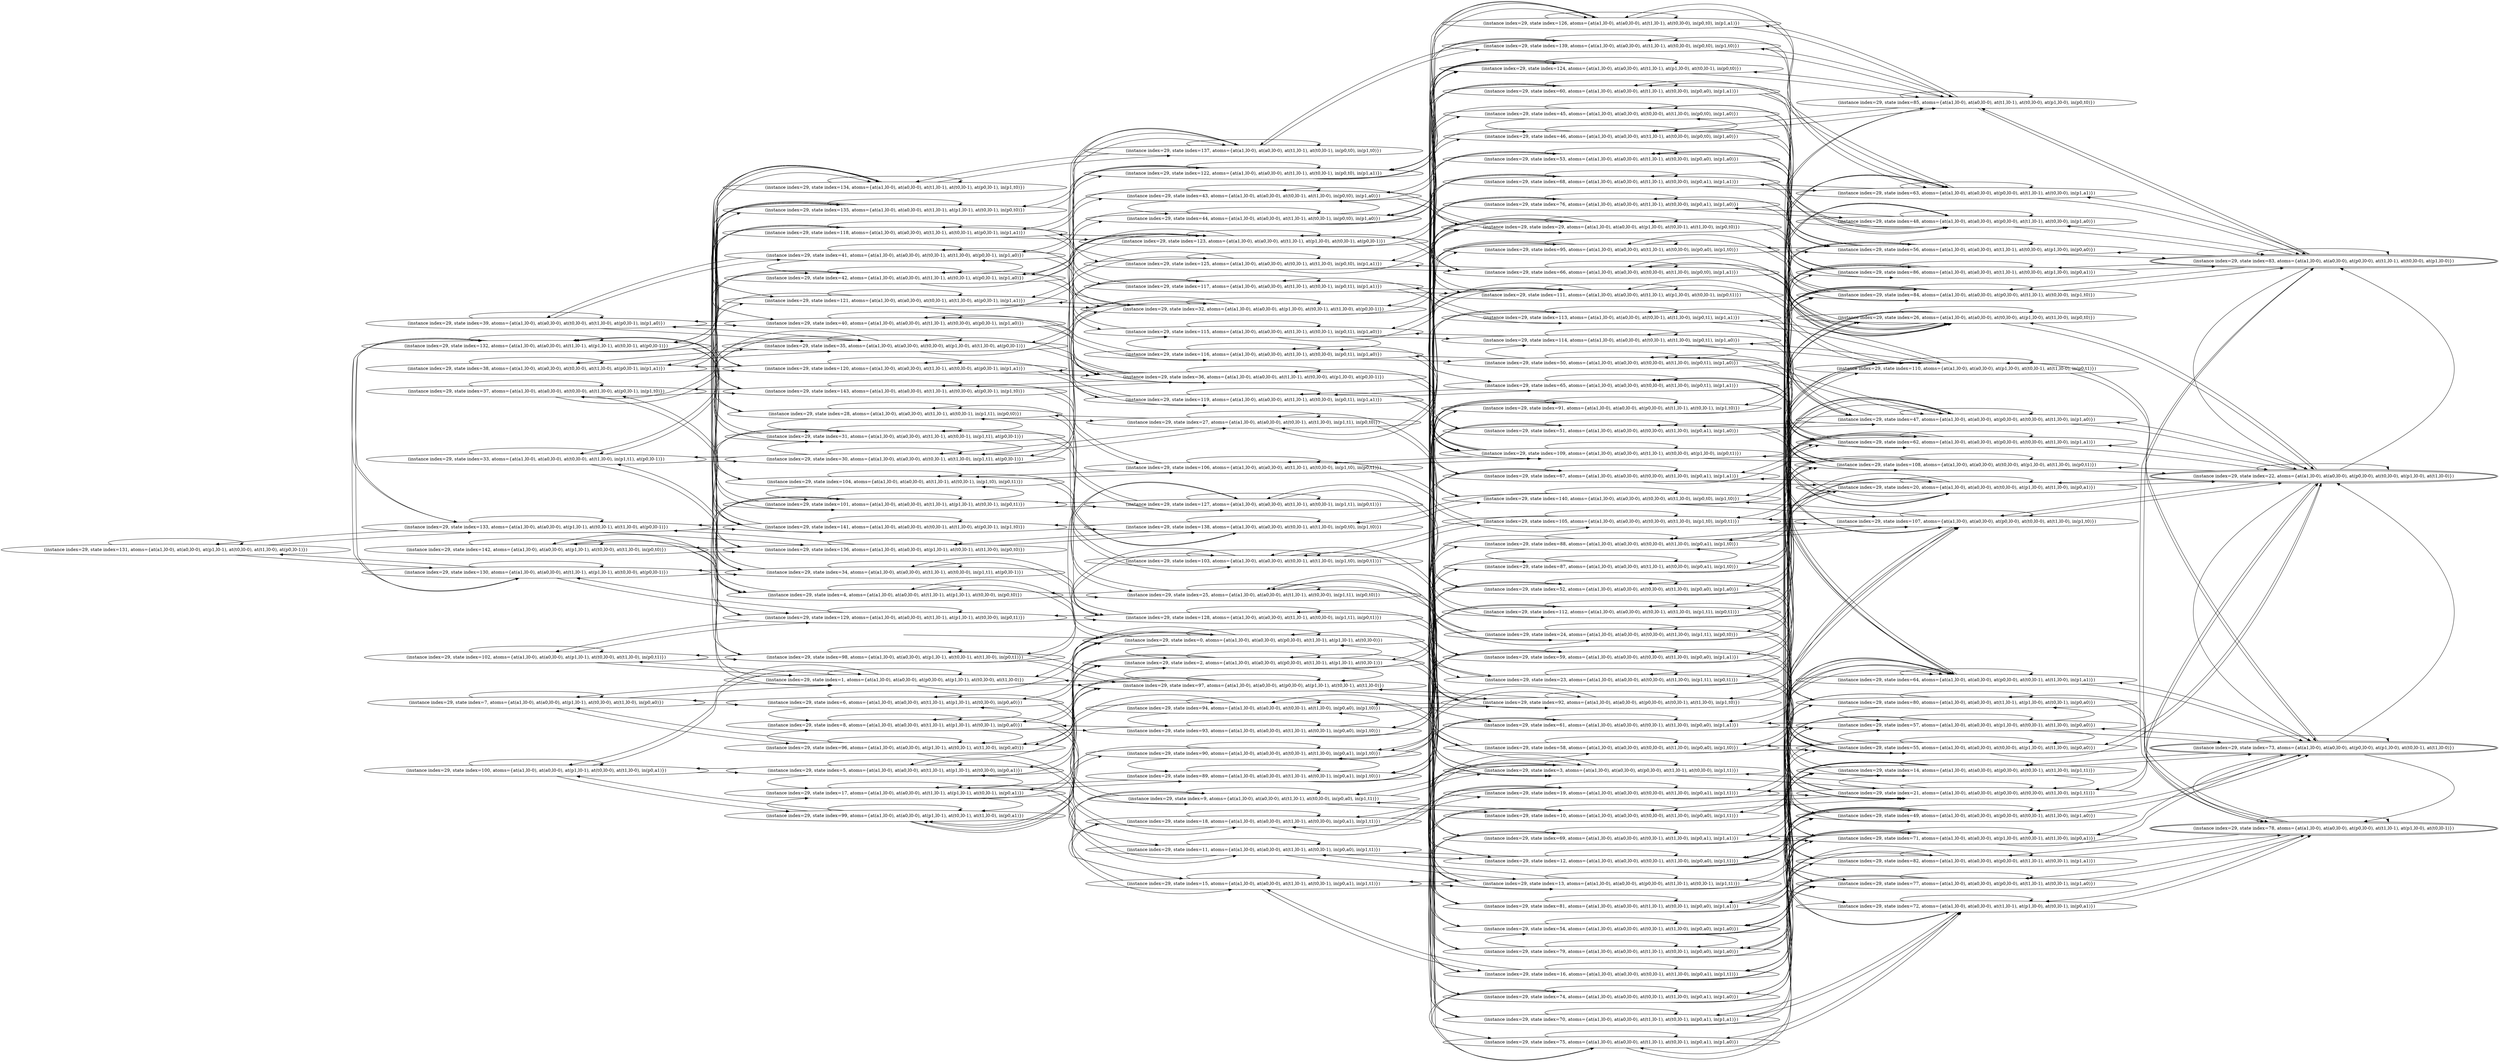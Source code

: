 digraph {
rankdir="LR"
s131[label="(instance index=29, state index=131, atoms={at(a1,l0-0), at(a0,l0-0), at(p1,l0-1), at(t0,l0-0), at(t1,l0-0), at(p0,l0-1)})"]
s132[label="(instance index=29, state index=132, atoms={at(a1,l0-0), at(a0,l0-0), at(t1,l0-1), at(p1,l0-1), at(t0,l0-1), at(p0,l0-1)})"]
s133[label="(instance index=29, state index=133, atoms={at(a1,l0-0), at(a0,l0-0), at(p1,l0-1), at(t0,l0-1), at(t1,l0-0), at(p0,l0-1)})"]
s39[label="(instance index=29, state index=39, atoms={at(a1,l0-0), at(a0,l0-0), at(t0,l0-0), at(t1,l0-0), at(p0,l0-1), in(p1,a0)})"]
s38[label="(instance index=29, state index=38, atoms={at(a1,l0-0), at(a0,l0-0), at(t0,l0-0), at(t1,l0-0), at(p0,l0-1), in(p1,a1)})"]
s37[label="(instance index=29, state index=37, atoms={at(a1,l0-0), at(a0,l0-0), at(t0,l0-0), at(t1,l0-0), at(p0,l0-1), in(p1,t0)})"]
s130[label="(instance index=29, state index=130, atoms={at(a1,l0-0), at(a0,l0-0), at(t1,l0-1), at(p1,l0-1), at(t0,l0-0), at(p0,l0-1)})"]
s33[label="(instance index=29, state index=33, atoms={at(a1,l0-0), at(a0,l0-0), at(t0,l0-0), at(t1,l0-0), in(p1,t1), at(p0,l0-1)})"]
s142[label="(instance index=29, state index=142, atoms={at(a1,l0-0), at(a0,l0-0), at(p1,l0-1), at(t0,l0-0), at(t1,l0-0), in(p0,t0)})"]
s102[label="(instance index=29, state index=102, atoms={at(a1,l0-0), at(a0,l0-0), at(p1,l0-1), at(t0,l0-0), at(t1,l0-0), in(p0,t1)})"]
s7[label="(instance index=29, state index=7, atoms={at(a1,l0-0), at(a0,l0-0), at(p1,l0-1), at(t0,l0-0), at(t1,l0-0), in(p0,a0)})"]
s100[label="(instance index=29, state index=100, atoms={at(a1,l0-0), at(a0,l0-0), at(p1,l0-1), at(t0,l0-0), at(t1,l0-0), in(p0,a1)})"]
s101[label="(instance index=29, state index=101, atoms={at(a1,l0-0), at(a0,l0-0), at(t1,l0-1), at(p1,l0-1), at(t0,l0-1), in(p0,t1)})"]
s31[label="(instance index=29, state index=31, atoms={at(a1,l0-0), at(a0,l0-0), at(t1,l0-1), at(t0,l0-1), in(p1,t1), at(p0,l0-1)})"]
s118[label="(instance index=29, state index=118, atoms={at(a1,l0-0), at(a0,l0-0), at(t1,l0-1), at(t0,l0-1), at(p0,l0-1), in(p1,a1)})"]
s134[label="(instance index=29, state index=134, atoms={at(a1,l0-0), at(a0,l0-0), at(t1,l0-1), at(t0,l0-1), at(p0,l0-1), in(p1,t0)})"]
s135[label="(instance index=29, state index=135, atoms={at(a1,l0-0), at(a0,l0-0), at(t1,l0-1), at(p1,l0-1), at(t0,l0-1), in(p0,t0)})"]
s17[label="(instance index=29, state index=17, atoms={at(a1,l0-0), at(a0,l0-0), at(t1,l0-1), at(p1,l0-1), at(t0,l0-1), in(p0,a1)})"]
s8[label="(instance index=29, state index=8, atoms={at(a1,l0-0), at(a0,l0-0), at(t1,l0-1), at(p1,l0-1), at(t0,l0-1), in(p0,a0)})"]
s42[label="(instance index=29, state index=42, atoms={at(a1,l0-0), at(a0,l0-0), at(t1,l0-1), at(t0,l0-1), at(p0,l0-1), in(p1,a0)})"]
s143[label="(instance index=29, state index=143, atoms={at(a1,l0-0), at(a0,l0-0), at(t1,l0-1), at(t0,l0-0), at(p0,l0-1), in(p1,t0)})"]
s104[label="(instance index=29, state index=104, atoms={at(a1,l0-0), at(a0,l0-0), at(t1,l0-1), at(t0,l0-1), in(p1,t0), in(p0,t1)})"]
s98[label="(instance index=29, state index=98, atoms={at(a1,l0-0), at(a0,l0-0), at(p1,l0-1), at(t0,l0-1), at(t1,l0-0), in(p0,t1)})"]
s99[label="(instance index=29, state index=99, atoms={at(a1,l0-0), at(a0,l0-0), at(p1,l0-1), at(t0,l0-1), at(t1,l0-0), in(p0,a1)})"]
s120[label="(instance index=29, state index=120, atoms={at(a1,l0-0), at(a0,l0-0), at(t1,l0-1), at(t0,l0-0), at(p0,l0-1), in(p1,a1)})"]
s96[label="(instance index=29, state index=96, atoms={at(a1,l0-0), at(a0,l0-0), at(p1,l0-1), at(t0,l0-1), at(t1,l0-0), in(p0,a0)})"]
s40[label="(instance index=29, state index=40, atoms={at(a1,l0-0), at(a0,l0-0), at(t1,l0-1), at(t0,l0-0), at(p0,l0-1), in(p1,a0)})"]
s141[label="(instance index=29, state index=141, atoms={at(a1,l0-0), at(a0,l0-0), at(t0,l0-1), at(t1,l0-0), at(p0,l0-1), in(p1,t0)})"]
s136[label="(instance index=29, state index=136, atoms={at(a1,l0-0), at(a0,l0-0), at(p1,l0-1), at(t0,l0-1), at(t1,l0-0), in(p0,t0)})"]
s121[label="(instance index=29, state index=121, atoms={at(a1,l0-0), at(a0,l0-0), at(t0,l0-1), at(t1,l0-0), at(p0,l0-1), in(p1,a1)})"]
s41[label="(instance index=29, state index=41, atoms={at(a1,l0-0), at(a0,l0-0), at(t0,l0-1), at(t1,l0-0), at(p0,l0-1), in(p1,a0)})"]
s35[label="(instance index=29, state index=35, atoms={at(a1,l0-0), at(a0,l0-0), at(t0,l0-0), at(p1,l0-0), at(t1,l0-0), at(p0,l0-1)})"]
s30[label="(instance index=29, state index=30, atoms={at(a1,l0-0), at(a0,l0-0), at(t0,l0-1), at(t1,l0-0), in(p1,t1), at(p0,l0-1)})"]
s129[label="(instance index=29, state index=129, atoms={at(a1,l0-0), at(a0,l0-0), at(t1,l0-1), at(p1,l0-1), at(t0,l0-0), in(p0,t1)})"]
s34[label="(instance index=29, state index=34, atoms={at(a1,l0-0), at(a0,l0-0), at(t1,l0-1), at(t0,l0-0), in(p1,t1), at(p0,l0-1)})"]
s28[label="(instance index=29, state index=28, atoms={at(a1,l0-0), at(a0,l0-0), at(t1,l0-1), at(t0,l0-1), in(p1,t1), in(p0,t0)})"]
s6[label="(instance index=29, state index=6, atoms={at(a1,l0-0), at(a0,l0-0), at(t1,l0-1), at(p1,l0-1), at(t0,l0-0), in(p0,a0)})"]
s5[label="(instance index=29, state index=5, atoms={at(a1,l0-0), at(a0,l0-0), at(t1,l0-1), at(p1,l0-1), at(t0,l0-0), in(p0,a1)})"]
s4[label="(instance index=29, state index=4, atoms={at(a1,l0-0), at(a0,l0-0), at(t1,l0-1), at(p1,l0-1), at(t0,l0-0), in(p0,t0)})"]
s1[label="(instance index=29, state index=1, atoms={at(a1,l0-0), at(a0,l0-0), at(p0,l0-0), at(p1,l0-1), at(t0,l0-0), at(t1,l0-0)})"]
s115[label="(instance index=29, state index=115, atoms={at(a1,l0-0), at(a0,l0-0), at(t1,l0-1), at(t0,l0-1), in(p0,t1), in(p1,a0)})"]
s117[label="(instance index=29, state index=117, atoms={at(a1,l0-0), at(a0,l0-0), at(t1,l0-1), at(t0,l0-1), in(p0,t1), in(p1,a1)})"]
s127[label="(instance index=29, state index=127, atoms={at(a1,l0-0), at(a0,l0-0), at(t1,l0-1), at(t0,l0-1), in(p1,t1), in(p0,t1)})"]
s15[label="(instance index=29, state index=15, atoms={at(a1,l0-0), at(a0,l0-0), at(t1,l0-1), at(t0,l0-1), in(p0,a1), in(p1,t1)})"]
s11[label="(instance index=29, state index=11, atoms={at(a1,l0-0), at(a0,l0-0), at(t1,l0-1), at(t0,l0-1), in(p0,a0), in(p1,t1)})"]
s123[label="(instance index=29, state index=123, atoms={at(a1,l0-0), at(a0,l0-0), at(t1,l0-1), at(p1,l0-0), at(t0,l0-1), at(p0,l0-1)})"]
s122[label="(instance index=29, state index=122, atoms={at(a1,l0-0), at(a0,l0-0), at(t1,l0-1), at(t0,l0-1), in(p0,t0), in(p1,a1)})"]
s137[label="(instance index=29, state index=137, atoms={at(a1,l0-0), at(a0,l0-0), at(t1,l0-1), at(t0,l0-1), in(p0,t0), in(p1,t0)})"]
s89[label="(instance index=29, state index=89, atoms={at(a1,l0-0), at(a0,l0-0), at(t1,l0-1), at(t0,l0-1), in(p0,a1), in(p1,t0)})"]
s2[label="(instance index=29, state index=2, atoms={at(a1,l0-0), at(a0,l0-0), at(p0,l0-0), at(t1,l0-1), at(p1,l0-1), at(t0,l0-1)})"]
s93[label="(instance index=29, state index=93, atoms={at(a1,l0-0), at(a0,l0-0), at(t1,l0-1), at(t0,l0-1), in(p0,a0), in(p1,t0)})"]
s44[label="(instance index=29, state index=44, atoms={at(a1,l0-0), at(a0,l0-0), at(t1,l0-1), at(t0,l0-1), in(p0,t0), in(p1,a0)})"]
s36[label="(instance index=29, state index=36, atoms={at(a1,l0-0), at(a0,l0-0), at(t1,l0-1), at(t0,l0-0), at(p1,l0-0), at(p0,l0-1)})"]
s103[label="(instance index=29, state index=103, atoms={at(a1,l0-0), at(a0,l0-0), at(t0,l0-1), at(t1,l0-0), in(p1,t0), in(p0,t1)})"]
s90[label="(instance index=29, state index=90, atoms={at(a1,l0-0), at(a0,l0-0), at(t0,l0-1), at(t1,l0-0), in(p0,a1), in(p1,t0)})"]
s94[label="(instance index=29, state index=94, atoms={at(a1,l0-0), at(a0,l0-0), at(t0,l0-1), at(t1,l0-0), in(p0,a0), in(p1,t0)})"]
s138[label="(instance index=29, state index=138, atoms={at(a1,l0-0), at(a0,l0-0), at(t0,l0-1), at(t1,l0-0), in(p0,t0), in(p1,t0)})"]
s125[label="(instance index=29, state index=125, atoms={at(a1,l0-0), at(a0,l0-0), at(t0,l0-1), at(t1,l0-0), in(p0,t0), in(p1,a1)})"]
s32[label="(instance index=29, state index=32, atoms={at(a1,l0-0), at(a0,l0-0), at(p1,l0-0), at(t0,l0-1), at(t1,l0-0), at(p0,l0-1)})"]
s128[label="(instance index=29, state index=128, atoms={at(a1,l0-0), at(a0,l0-0), at(t1,l0-1), at(t0,l0-0), in(p1,t1), in(p0,t1)})"]
s25[label="(instance index=29, state index=25, atoms={at(a1,l0-0), at(a0,l0-0), at(t1,l0-1), at(t0,l0-0), in(p1,t1), in(p0,t0)})"]
s18[label="(instance index=29, state index=18, atoms={at(a1,l0-0), at(a0,l0-0), at(t1,l0-1), at(t0,l0-0), in(p0,a1), in(p1,t1)})"]
s106[label="(instance index=29, state index=106, atoms={at(a1,l0-0), at(a0,l0-0), at(t1,l0-1), at(t0,l0-0), in(p1,t0), in(p0,t1)})"]
s9[label="(instance index=29, state index=9, atoms={at(a1,l0-0), at(a0,l0-0), at(t1,l0-1), at(t0,l0-0), in(p0,a0), in(p1,t1)})"]
s97[label="(instance index=29, state index=97, atoms={at(a1,l0-0), at(a0,l0-0), at(p0,l0-0), at(p1,l0-1), at(t0,l0-1), at(t1,l0-0)})"]
s0[label="(instance index=29, state index=0, atoms={at(a1,l0-0), at(a0,l0-0), at(p0,l0-0), at(t1,l0-1), at(p1,l0-1), at(t0,l0-0)})"]
s27[label="(instance index=29, state index=27, atoms={at(a1,l0-0), at(a0,l0-0), at(t0,l0-1), at(t1,l0-0), in(p1,t1), in(p0,t0)})"]
s43[label="(instance index=29, state index=43, atoms={at(a1,l0-0), at(a0,l0-0), at(t0,l0-1), at(t1,l0-0), in(p0,t0), in(p1,a0)})"]
s116[label="(instance index=29, state index=116, atoms={at(a1,l0-0), at(a0,l0-0), at(t1,l0-1), at(t0,l0-0), in(p0,t1), in(p1,a0)})"]
s119[label="(instance index=29, state index=119, atoms={at(a1,l0-0), at(a0,l0-0), at(t1,l0-1), at(t0,l0-0), in(p0,t1), in(p1,a1)})"]
s114[label="(instance index=29, state index=114, atoms={at(a1,l0-0), at(a0,l0-0), at(t0,l0-1), at(t1,l0-0), in(p0,t1), in(p1,a0)})"]
s74[label="(instance index=29, state index=74, atoms={at(a1,l0-0), at(a0,l0-0), at(t0,l0-1), at(t1,l0-0), in(p0,a1), in(p1,a0)})"]
s69[label="(instance index=29, state index=69, atoms={at(a1,l0-0), at(a0,l0-0), at(t0,l0-1), at(t1,l0-0), in(p0,a1), in(p1,a1)})"]
s61[label="(instance index=29, state index=61, atoms={at(a1,l0-0), at(a0,l0-0), at(t0,l0-1), at(t1,l0-0), in(p0,a0), in(p1,a1)})"]
s54[label="(instance index=29, state index=54, atoms={at(a1,l0-0), at(a0,l0-0), at(t0,l0-1), at(t1,l0-0), in(p0,a0), in(p1,a0)})"]
s112[label="(instance index=29, state index=112, atoms={at(a1,l0-0), at(a0,l0-0), at(t0,l0-1), at(t1,l0-0), in(p1,t1), in(p0,t1)})"]
s113[label="(instance index=29, state index=113, atoms={at(a1,l0-0), at(a0,l0-0), at(t0,l0-1), at(t1,l0-0), in(p0,t1), in(p1,a1)})"]
s16[label="(instance index=29, state index=16, atoms={at(a1,l0-0), at(a0,l0-0), at(t0,l0-1), at(t1,l0-0), in(p0,a1), in(p1,t1)})"]
s124[label="(instance index=29, state index=124, atoms={at(a1,l0-0), at(a0,l0-0), at(t1,l0-1), at(p1,l0-0), at(t0,l0-1), in(p0,t0)})"]
s68[label="(instance index=29, state index=68, atoms={at(a1,l0-0), at(a0,l0-0), at(t1,l0-1), at(t0,l0-0), in(p0,a1), in(p1,a1)})"]
s87[label="(instance index=29, state index=87, atoms={at(a1,l0-0), at(a0,l0-0), at(t1,l0-1), at(t0,l0-0), in(p0,a1), in(p1,t0)})"]
s139[label="(instance index=29, state index=139, atoms={at(a1,l0-0), at(a0,l0-0), at(t1,l0-1), at(t0,l0-0), in(p0,t0), in(p1,t0)})"]
s91[label="(instance index=29, state index=91, atoms={at(a1,l0-0), at(a0,l0-0), at(p0,l0-0), at(t1,l0-1), at(t0,l0-1), in(p1,t0)})"]
s95[label="(instance index=29, state index=95, atoms={at(a1,l0-0), at(a0,l0-0), at(t1,l0-1), at(t0,l0-0), in(p0,a0), in(p1,t0)})"]
s60[label="(instance index=29, state index=60, atoms={at(a1,l0-0), at(a0,l0-0), at(t1,l0-1), at(t0,l0-0), in(p0,a0), in(p1,a1)})"]
s53[label="(instance index=29, state index=53, atoms={at(a1,l0-0), at(a0,l0-0), at(t1,l0-1), at(t0,l0-0), in(p0,a0), in(p1,a0)})"]
s76[label="(instance index=29, state index=76, atoms={at(a1,l0-0), at(a0,l0-0), at(t1,l0-1), at(t0,l0-0), in(p0,a1), in(p1,a0)})"]
s46[label="(instance index=29, state index=46, atoms={at(a1,l0-0), at(a0,l0-0), at(t1,l0-1), at(t0,l0-0), in(p0,t0), in(p1,a0)})"]
s12[label="(instance index=29, state index=12, atoms={at(a1,l0-0), at(a0,l0-0), at(t0,l0-1), at(t1,l0-0), in(p0,a0), in(p1,t1)})"]
s109[label="(instance index=29, state index=109, atoms={at(a1,l0-0), at(a0,l0-0), at(t1,l0-1), at(t0,l0-0), at(p1,l0-0), in(p0,t1)})"]
s105[label="(instance index=29, state index=105, atoms={at(a1,l0-0), at(a0,l0-0), at(t0,l0-0), at(t1,l0-0), in(p1,t0), in(p0,t1)})"]
s92[label="(instance index=29, state index=92, atoms={at(a1,l0-0), at(a0,l0-0), at(p0,l0-0), at(t0,l0-1), at(t1,l0-0), in(p1,t0)})"]
s88[label="(instance index=29, state index=88, atoms={at(a1,l0-0), at(a0,l0-0), at(t0,l0-0), at(t1,l0-0), in(p0,a1), in(p1,t0)})"]
s67[label="(instance index=29, state index=67, atoms={at(a1,l0-0), at(a0,l0-0), at(t0,l0-0), at(t1,l0-0), in(p0,a1), in(p1,a1)})"]
s65[label="(instance index=29, state index=65, atoms={at(a1,l0-0), at(a0,l0-0), at(t0,l0-0), at(t1,l0-0), in(p0,t1), in(p1,a1)})"]
s59[label="(instance index=29, state index=59, atoms={at(a1,l0-0), at(a0,l0-0), at(t0,l0-0), at(t1,l0-0), in(p0,a0), in(p1,a1)})"]
s58[label="(instance index=29, state index=58, atoms={at(a1,l0-0), at(a0,l0-0), at(t0,l0-0), at(t1,l0-0), in(p0,a0), in(p1,t0)})"]
s52[label="(instance index=29, state index=52, atoms={at(a1,l0-0), at(a0,l0-0), at(t0,l0-0), at(t1,l0-0), in(p0,a0), in(p1,a0)})"]
s51[label="(instance index=29, state index=51, atoms={at(a1,l0-0), at(a0,l0-0), at(t0,l0-0), at(t1,l0-0), in(p0,a1), in(p1,a0)})"]
s140[label="(instance index=29, state index=140, atoms={at(a1,l0-0), at(a0,l0-0), at(t0,l0-0), at(t1,l0-0), in(p0,t0), in(p1,t0)})"]
s45[label="(instance index=29, state index=45, atoms={at(a1,l0-0), at(a0,l0-0), at(t0,l0-0), at(t1,l0-0), in(p0,t0), in(p1,a0)})"]
s126[label="(instance index=29, state index=126, atoms={at(a1,l0-0), at(a0,l0-0), at(t1,l0-1), at(t0,l0-0), in(p0,t0), in(p1,a1)})"]
s29[label="(instance index=29, state index=29, atoms={at(a1,l0-0), at(a0,l0-0), at(p1,l0-0), at(t0,l0-1), at(t1,l0-0), in(p0,t0)})"]
s66[label="(instance index=29, state index=66, atoms={at(a1,l0-0), at(a0,l0-0), at(t0,l0-0), at(t1,l0-0), in(p0,t0), in(p1,a1)})"]
s19[label="(instance index=29, state index=19, atoms={at(a1,l0-0), at(a0,l0-0), at(t0,l0-0), at(t1,l0-0), in(p0,a1), in(p1,t1)})"]
s50[label="(instance index=29, state index=50, atoms={at(a1,l0-0), at(a0,l0-0), at(t0,l0-0), at(t1,l0-0), in(p0,t1), in(p1,a0)})"]
s3[label="(instance index=29, state index=3, atoms={at(a1,l0-0), at(a0,l0-0), at(p0,l0-0), at(t1,l0-1), at(t0,l0-0), in(p1,t1)})"]
s23[label="(instance index=29, state index=23, atoms={at(a1,l0-0), at(a0,l0-0), at(t0,l0-0), at(t1,l0-0), in(p1,t1), in(p0,t1)})"]
s70[label="(instance index=29, state index=70, atoms={at(a1,l0-0), at(a0,l0-0), at(t1,l0-1), at(t0,l0-1), in(p0,a1), in(p1,a1)})"]
s75[label="(instance index=29, state index=75, atoms={at(a1,l0-0), at(a0,l0-0), at(t1,l0-1), at(t0,l0-1), in(p0,a1), in(p1,a0)})"]
s81[label="(instance index=29, state index=81, atoms={at(a1,l0-0), at(a0,l0-0), at(t1,l0-1), at(t0,l0-1), in(p0,a0), in(p1,a1)})"]
s79[label="(instance index=29, state index=79, atoms={at(a1,l0-0), at(a0,l0-0), at(t1,l0-1), at(t0,l0-1), in(p0,a0), in(p1,a0)})"]
s24[label="(instance index=29, state index=24, atoms={at(a1,l0-0), at(a0,l0-0), at(t0,l0-0), at(t1,l0-0), in(p1,t1), in(p0,t0)})"]
s10[label="(instance index=29, state index=10, atoms={at(a1,l0-0), at(a0,l0-0), at(t0,l0-0), at(t1,l0-0), in(p0,a0), in(p1,t1)})"]
s13[label="(instance index=29, state index=13, atoms={at(a1,l0-0), at(a0,l0-0), at(p0,l0-0), at(t1,l0-1), at(t0,l0-1), in(p1,t1)})"]
s111[label="(instance index=29, state index=111, atoms={at(a1,l0-0), at(a0,l0-0), at(t1,l0-1), at(p1,l0-0), at(t0,l0-1), in(p0,t1)})"]
s71[label="(instance index=29, state index=71, atoms={at(a1,l0-0), at(a0,l0-0), at(p1,l0-0), at(t0,l0-1), at(t1,l0-0), in(p0,a1)})"]
s49[label="(instance index=29, state index=49, atoms={at(a1,l0-0), at(a0,l0-0), at(p0,l0-0), at(t0,l0-1), at(t1,l0-0), in(p1,a0)})"]
s64[label="(instance index=29, state index=64, atoms={at(a1,l0-0), at(a0,l0-0), at(p0,l0-0), at(t0,l0-1), at(t1,l0-0), in(p1,a1)})"]
s107[label="(instance index=29, state index=107, atoms={at(a1,l0-0), at(a0,l0-0), at(p0,l0-0), at(t0,l0-0), at(t1,l0-0), in(p1,t0)})"]
s57[label="(instance index=29, state index=57, atoms={at(a1,l0-0), at(a0,l0-0), at(p1,l0-0), at(t0,l0-1), at(t1,l0-0), in(p0,a0)})"]
s86[label="(instance index=29, state index=86, atoms={at(a1,l0-0), at(a0,l0-0), at(t1,l0-1), at(t0,l0-0), at(p1,l0-0), in(p0,a1)})"]
s110[label="(instance index=29, state index=110, atoms={at(a1,l0-0), at(a0,l0-0), at(p1,l0-0), at(t0,l0-1), at(t1,l0-0), in(p0,t1)})"]
s63[label="(instance index=29, state index=63, atoms={at(a1,l0-0), at(a0,l0-0), at(p0,l0-0), at(t1,l0-1), at(t0,l0-0), in(p1,a1)})"]
s56[label="(instance index=29, state index=56, atoms={at(a1,l0-0), at(a0,l0-0), at(t1,l0-1), at(t0,l0-0), at(p1,l0-0), in(p0,a0)})"]
s48[label="(instance index=29, state index=48, atoms={at(a1,l0-0), at(a0,l0-0), at(p0,l0-0), at(t1,l0-1), at(t0,l0-0), in(p1,a0)})"]
s20[label="(instance index=29, state index=20, atoms={at(a1,l0-0), at(a0,l0-0), at(t0,l0-0), at(p1,l0-0), at(t1,l0-0), in(p0,a1)})"]
s84[label="(instance index=29, state index=84, atoms={at(a1,l0-0), at(a0,l0-0), at(p0,l0-0), at(t1,l0-1), at(t0,l0-0), in(p1,t0)})"]
s85[label="(instance index=29, state index=85, atoms={at(a1,l0-0), at(a0,l0-0), at(t1,l0-1), at(t0,l0-0), at(p1,l0-0), in(p0,t0)})"]
s14[label="(instance index=29, state index=14, atoms={at(a1,l0-0), at(a0,l0-0), at(p0,l0-0), at(t0,l0-1), at(t1,l0-0), in(p1,t1)})"]
s108[label="(instance index=29, state index=108, atoms={at(a1,l0-0), at(a0,l0-0), at(t0,l0-0), at(p1,l0-0), at(t1,l0-0), in(p0,t1)})"]
s62[label="(instance index=29, state index=62, atoms={at(a1,l0-0), at(a0,l0-0), at(p0,l0-0), at(t0,l0-0), at(t1,l0-0), in(p1,a1)})"]
s72[label="(instance index=29, state index=72, atoms={at(a1,l0-0), at(a0,l0-0), at(t1,l0-1), at(p1,l0-0), at(t0,l0-1), in(p0,a1)})"]
s26[label="(instance index=29, state index=26, atoms={at(a1,l0-0), at(a0,l0-0), at(t0,l0-0), at(p1,l0-0), at(t1,l0-0), in(p0,t0)})"]
s21[label="(instance index=29, state index=21, atoms={at(a1,l0-0), at(a0,l0-0), at(p0,l0-0), at(t0,l0-0), at(t1,l0-0), in(p1,t1)})"]
s82[label="(instance index=29, state index=82, atoms={at(a1,l0-0), at(a0,l0-0), at(p0,l0-0), at(t1,l0-1), at(t0,l0-1), in(p1,a1)})"]
s47[label="(instance index=29, state index=47, atoms={at(a1,l0-0), at(a0,l0-0), at(p0,l0-0), at(t0,l0-0), at(t1,l0-0), in(p1,a0)})"]
s80[label="(instance index=29, state index=80, atoms={at(a1,l0-0), at(a0,l0-0), at(t1,l0-1), at(p1,l0-0), at(t0,l0-1), in(p0,a0)})"]
s77[label="(instance index=29, state index=77, atoms={at(a1,l0-0), at(a0,l0-0), at(p0,l0-0), at(t1,l0-1), at(t0,l0-1), in(p1,a0)})"]
s55[label="(instance index=29, state index=55, atoms={at(a1,l0-0), at(a0,l0-0), at(t0,l0-0), at(p1,l0-0), at(t1,l0-0), in(p0,a0)})"]
s73[peripheries=2,label="(instance index=29, state index=73, atoms={at(a1,l0-0), at(a0,l0-0), at(p0,l0-0), at(p1,l0-0), at(t0,l0-1), at(t1,l0-0)})"]
s22[peripheries=2,label="(instance index=29, state index=22, atoms={at(a1,l0-0), at(a0,l0-0), at(p0,l0-0), at(t0,l0-0), at(p1,l0-0), at(t1,l0-0)})"]
s83[peripheries=2,label="(instance index=29, state index=83, atoms={at(a1,l0-0), at(a0,l0-0), at(p0,l0-0), at(t1,l0-1), at(t0,l0-0), at(p1,l0-0)})"]
s78[peripheries=2,label="(instance index=29, state index=78, atoms={at(a1,l0-0), at(a0,l0-0), at(p0,l0-0), at(t1,l0-1), at(p1,l0-0), at(t0,l0-1)})"]
Dangling [ label = "", style = invis ]
{ rank = same; Dangling }
Dangling -> s0
{ rank = same; s0}
{ rank = same; s132,s133,s39,s38,s37,s130,s33,s142,s102,s7,s100}
{ rank = same; s101,s31,s118,s134,s135,s17,s8,s42,s143,s104,s98,s99,s120,s96,s40,s141,s136,s121,s41,s35,s30,s129,s34,s28,s6,s5,s4,s1}
{ rank = same; s115,s117,s127,s15,s11,s123,s122,s137,s89,s2,s93,s44,s36,s103,s90,s94,s138,s125,s32,s128,s25,s18,s106,s9,s97,s0,s27,s43,s116,s119}
{ rank = same; s114,s74,s69,s61,s54,s112,s113,s16,s124,s68,s87,s139,s91,s95,s60,s53,s76,s46,s12,s109,s105,s92,s88,s67,s65,s59,s58,s52,s51,s140,s45,s126,s29,s66,s19,s50,s3,s23,s70,s75,s81,s79,s24,s10,s13,s111}
{ rank = same; s71,s49,s64,s107,s57,s86,s110,s63,s56,s48,s20,s84,s85,s14,s108,s62,s72,s26,s21,s82,s47,s80,s77,s55}
{ rank = same; s73,s22,s83,s78}
{
s131->s131
s131->s133
s131->s130
}
{
s132->s135
s132->s31
s132->s101
s132->s134
s132->s133
s132->s132
s132->s130
s133->s133
s133->s132
s133->s141
s133->s136
s133->s131
s39->s39
s39->s35
s39->s41
s39->s40
s38->s38
s38->s35
s38->s121
s38->s120
s37->s141
s37->s37
s37->s143
s37->s35
s130->s132
s130->s131
s130->s130
s130->s34
s130->s129
s33->s35
s33->s30
s33->s34
s33->s33
s142->s142
s142->s1
s142->s4
s142->s136
s102->s102
s102->s98
s102->s1
s102->s129
s7->s7
s7->s6
s7->s1
s7->s96
s100->s100
s100->s99
s100->s5
s100->s1
}
{
s101->s127
s101->s104
s101->s132
s101->s98
s101->s101
s101->s129
s31->s127
s31->s30
s31->s31
s31->s28
s31->s132
s31->s34
s118->s123
s118->s122
s118->s121
s118->s120
s118->s118
s118->s117
s134->s143
s134->s137
s134->s141
s134->s134
s134->s104
s134->s132
s135->s28
s135->s136
s135->s135
s135->s137
s135->s4
s135->s132
s17->s17
s17->s89
s17->s5
s17->s15
s17->s99
s17->s2
s8->s11
s8->s8
s8->s6
s8->s93
s8->s2
s8->s96
s42->s123
s42->s115
s42->s44
s42->s42
s42->s41
s42->s40
s143->s143
s143->s134
s143->s37
s143->s106
s143->s36
s104->s103
s104->s104
s104->s134
s104->s106
s104->s101
s98->s101
s98->s103
s98->s98
s98->s102
s98->s97
s99->s90
s99->s100
s99->s99
s99->s17
s99->s97
s120->s120
s120->s119
s120->s118
s120->s38
s120->s36
s96->s94
s96->s8
s96->s7
s96->s97
s96->s96
s40->s42
s40->s40
s40->s39
s40->s116
s40->s36
s141->s141
s141->s138
s141->s133
s141->s134
s141->s37
s136->s142
s136->s136
s136->s135
s136->s138
s136->s133
s121->s125
s121->s121
s121->s118
s121->s38
s121->s32
s41->s43
s41->s41
s41->s39
s41->s42
s41->s32
s35->s38
s35->s37
s35->s36
s35->s35
s35->s33
s35->s39
s35->s32
s30->s31
s30->s30
s30->s33
s30->s27
s30->s32
s129->s102
s129->s101
s129->s130
s129->s129
s129->s128
s34->s31
s34->s130
s34->s34
s34->s33
s34->s128
s28->s31
s28->s28
s28->s27
s28->s25
s28->s135
s6->s9
s6->s8
s6->s7
s6->s6
s6->s0
s5->s18
s5->s17
s5->s5
s5->s100
s5->s0
s4->s142
s4->s4
s4->s25
s4->s135
s4->s0
s1->s102
s1->s142
s1->s100
s1->s97
s1->s1
s1->s7
s1->s0
}
{
s115->s115
s115->s114
s115->s116
s115->s111
s115->s42
s117->s119
s117->s117
s117->s118
s117->s113
s117->s111
s127->s127
s127->s112
s127->s31
s127->s101
s127->s128
s15->s17
s15->s16
s15->s15
s15->s18
s15->s13
s11->s12
s11->s11
s11->s9
s11->s13
s11->s8
s123->s124
s123->s118
s123->s111
s123->s42
s123->s36
s123->s123
s123->s32
s122->s126
s122->s125
s122->s124
s122->s122
s122->s118
s137->s138
s137->s137
s137->s135
s137->s139
s137->s134
s89->s91
s89->s90
s89->s89
s89->s87
s89->s17
s2->s17
s2->s8
s2->s2
s2->s13
s2->s97
s2->s91
s2->s0
s93->s95
s93->s94
s93->s91
s93->s93
s93->s8
s44->s46
s44->s124
s44->s44
s44->s43
s44->s42
s36->s143
s36->s123
s36->s109
s36->s40
s36->s120
s36->s36
s36->s35
s103->s92
s103->s105
s103->s104
s103->s103
s103->s98
s90->s92
s90->s90
s90->s88
s90->s89
s90->s99
s94->s94
s94->s92
s94->s93
s94->s58
s94->s96
s138->s140
s138->s138
s138->s137
s138->s141
s138->s136
s125->s29
s125->s122
s125->s125
s125->s121
s125->s66
s32->s29
s32->s30
s32->s121
s32->s41
s32->s35
s32->s123
s32->s32
s128->s127
s128->s34
s128->s129
s128->s23
s128->s128
s25->s25
s25->s24
s25->s4
s25->s28
s25->s3
s18->s19
s18->s15
s18->s5
s18->s18
s18->s3
s106->s143
s106->s106
s106->s105
s106->s109
s106->s104
s9->s10
s9->s9
s9->s11
s9->s6
s9->s3
s97->s98
s97->s92
s97->s99
s97->s1
s97->s2
s97->s97
s97->s96
s0->s6
s0->s5
s0->s4
s0->s3
s0->s2
s0->s1
s0->s0
s27->s30
s27->s28
s27->s27
s27->s29
s27->s24
s43->s45
s43->s29
s43->s44
s43->s43
s43->s41
s116->s116
s116->s109
s116->s115
s116->s50
s116->s40
s119->s117
s119->s119
s119->s109
s119->s120
s119->s65
}
{
s114->s114
s114->s49
s114->s50
s114->s115
s114->s110
s74->s75
s74->s49
s74->s74
s74->s51
s74->s71
s69->s71
s69->s70
s69->s67
s69->s69
s69->s64
s61->s57
s61->s61
s61->s81
s61->s59
s61->s64
s54->s57
s54->s52
s54->s54
s54->s49
s54->s79
s112->s23
s112->s127
s112->s112
s112->s110
s112->s14
s113->s117
s113->s113
s113->s110
s113->s65
s113->s64
s16->s15
s16->s19
s16->s14
s16->s16
s16->s71
s124->s124
s124->s123
s124->s122
s124->s29
s124->s85
s124->s44
s68->s86
s68->s70
s68->s63
s68->s68
s68->s67
s87->s88
s87->s87
s87->s86
s87->s89
s87->s84
s139->s85
s139->s140
s139->s84
s139->s139
s139->s137
s91->s92
s91->s89
s91->s91
s91->s84
s91->s93
s91->s2
s95->s95
s95->s93
s95->s58
s95->s56
s95->s84
s60->s63
s60->s60
s60->s59
s60->s56
s60->s81
s53->s56
s53->s52
s53->s53
s53->s48
s53->s79
s76->s48
s76->s86
s76->s51
s76->s76
s76->s75
s46->s48
s46->s46
s46->s85
s46->s45
s46->s44
s12->s14
s12->s57
s12->s12
s12->s11
s12->s10
s109->s119
s109->s111
s109->s116
s109->s109
s109->s108
s109->s106
s109->s36
s105->s107
s105->s106
s105->s105
s105->s108
s105->s103
s92->s94
s92->s92
s92->s91
s92->s107
s92->s103
s92->s90
s92->s97
s88->s88
s88->s90
s88->s20
s88->s87
s88->s107
s67->s20
s67->s69
s67->s68
s67->s62
s67->s67
s65->s62
s65->s119
s65->s113
s65->s108
s65->s65
s59->s62
s59->s61
s59->s59
s59->s60
s59->s55
s58->s94
s58->s58
s58->s95
s58->s55
s58->s107
s52->s55
s52->s54
s52->s53
s52->s52
s52->s47
s51->s20
s51->s47
s51->s51
s51->s76
s51->s74
s140->s26
s140->s140
s140->s139
s140->s107
s140->s138
s45->s47
s45->s26
s45->s46
s45->s45
s45->s43
s126->s63
s126->s122
s126->s85
s126->s126
s126->s66
s29->s124
s29->s26
s29->s27
s29->s125
s29->s29
s29->s43
s29->s32
s66->s62
s66->s125
s66->s26
s66->s126
s66->s66
s19->s20
s19->s19
s19->s18
s19->s21
s19->s16
s50->s116
s50->s114
s50->s50
s50->s47
s50->s108
s3->s25
s3->s18
s3->s13
s3->s9
s3->s3
s3->s21
s3->s0
s23->s21
s23->s112
s23->s23
s23->s108
s23->s128
s70->s82
s70->s72
s70->s70
s70->s69
s70->s68
s75->s76
s75->s75
s75->s74
s75->s77
s75->s72
s81->s82
s81->s61
s81->s81
s81->s60
s81->s80
s79->s53
s79->s80
s79->s54
s79->s79
s79->s77
s24->s27
s24->s25
s24->s24
s24->s26
s24->s21
s10->s21
s10->s12
s10->s55
s10->s10
s10->s9
s13->s15
s13->s14
s13->s13
s13->s11
s13->s3
s13->s2
s111->s115
s111->s111
s111->s117
s111->s110
s111->s123
s111->s109
}
{
s71->s74
s71->s73
s71->s16
s71->s72
s71->s71
s71->s20
s71->s69
s49->s114
s49->s54
s49->s47
s49->s49
s49->s77
s49->s74
s49->s73
s64->s61
s64->s82
s64->s73
s64->s62
s64->s69
s64->s113
s64->s64
s107->s58
s107->s88
s107->s22
s107->s92
s107->s84
s107->s140
s107->s107
s107->s105
s57->s57
s57->s55
s57->s61
s57->s54
s57->s12
s57->s80
s57->s73
s86->s87
s86->s20
s86->s83
s86->s76
s86->s86
s86->s72
s86->s68
s110->s114
s110->s113
s110->s112
s110->s111
s110->s110
s110->s108
s110->s73
s63->s63
s63->s126
s63->s60
s63->s62
s63->s83
s63->s82
s63->s68
s56->s56
s56->s95
s56->s60
s56->s53
s56->s55
s56->s83
s56->s80
s48->s47
s48->s53
s48->s46
s48->s77
s48->s83
s48->s48
s48->s76
s20->s88
s20->s22
s20->s86
s20->s20
s20->s71
s20->s51
s20->s19
s20->s67
s84->s95
s84->s87
s84->s91
s84->s84
s84->s83
s84->s139
s84->s107
s85->s126
s85->s124
s85->s26
s85->s85
s85->s46
s85->s83
s85->s139
s14->s16
s14->s21
s14->s112
s14->s14
s14->s13
s14->s12
s14->s73
s108->s23
s108->s50
s108->s22
s108->s110
s108->s109
s108->s108
s108->s105
s108->s65
s62->s63
s62->s62
s62->s22
s62->s59
s62->s67
s62->s66
s62->s65
s62->s64
s72->s75
s72->s86
s72->s72
s72->s78
s72->s71
s72->s70
s26->s24
s26->s22
s26->s29
s26->s85
s26->s45
s26->s140
s26->s26
s26->s66
s21->s24
s21->s23
s21->s21
s21->s22
s21->s14
s21->s10
s21->s19
s21->s3
s82->s82
s82->s81
s82->s63
s82->s70
s82->s78
s82->s64
s47->s22
s47->s52
s47->s51
s47->s50
s47->s49
s47->s48
s47->s47
s47->s45
s80->s56
s80->s81
s80->s80
s80->s79
s80->s57
s80->s78
s77->s48
s77->s79
s77->s78
s77->s49
s77->s77
s77->s75
s55->s59
s55->s57
s55->s56
s55->s55
s55->s22
s55->s52
s55->s58
s55->s10
}
{
s73->s57
s73->s78
s73->s14
s73->s22
s73->s110
s73->s73
s73->s49
s73->s71
s73->s64
s22->s26
s22->s55
s22->s22
s22->s21
s22->s83
s22->s47
s22->s20
s22->s108
s22->s107
s22->s62
s22->s73
s83->s86
s83->s22
s83->s63
s83->s85
s83->s84
s83->s83
s83->s48
s83->s56
s83->s78
s78->s83
s78->s82
s78->s78
s78->s77
s78->s80
s78->s73
s78->s72
}
}
